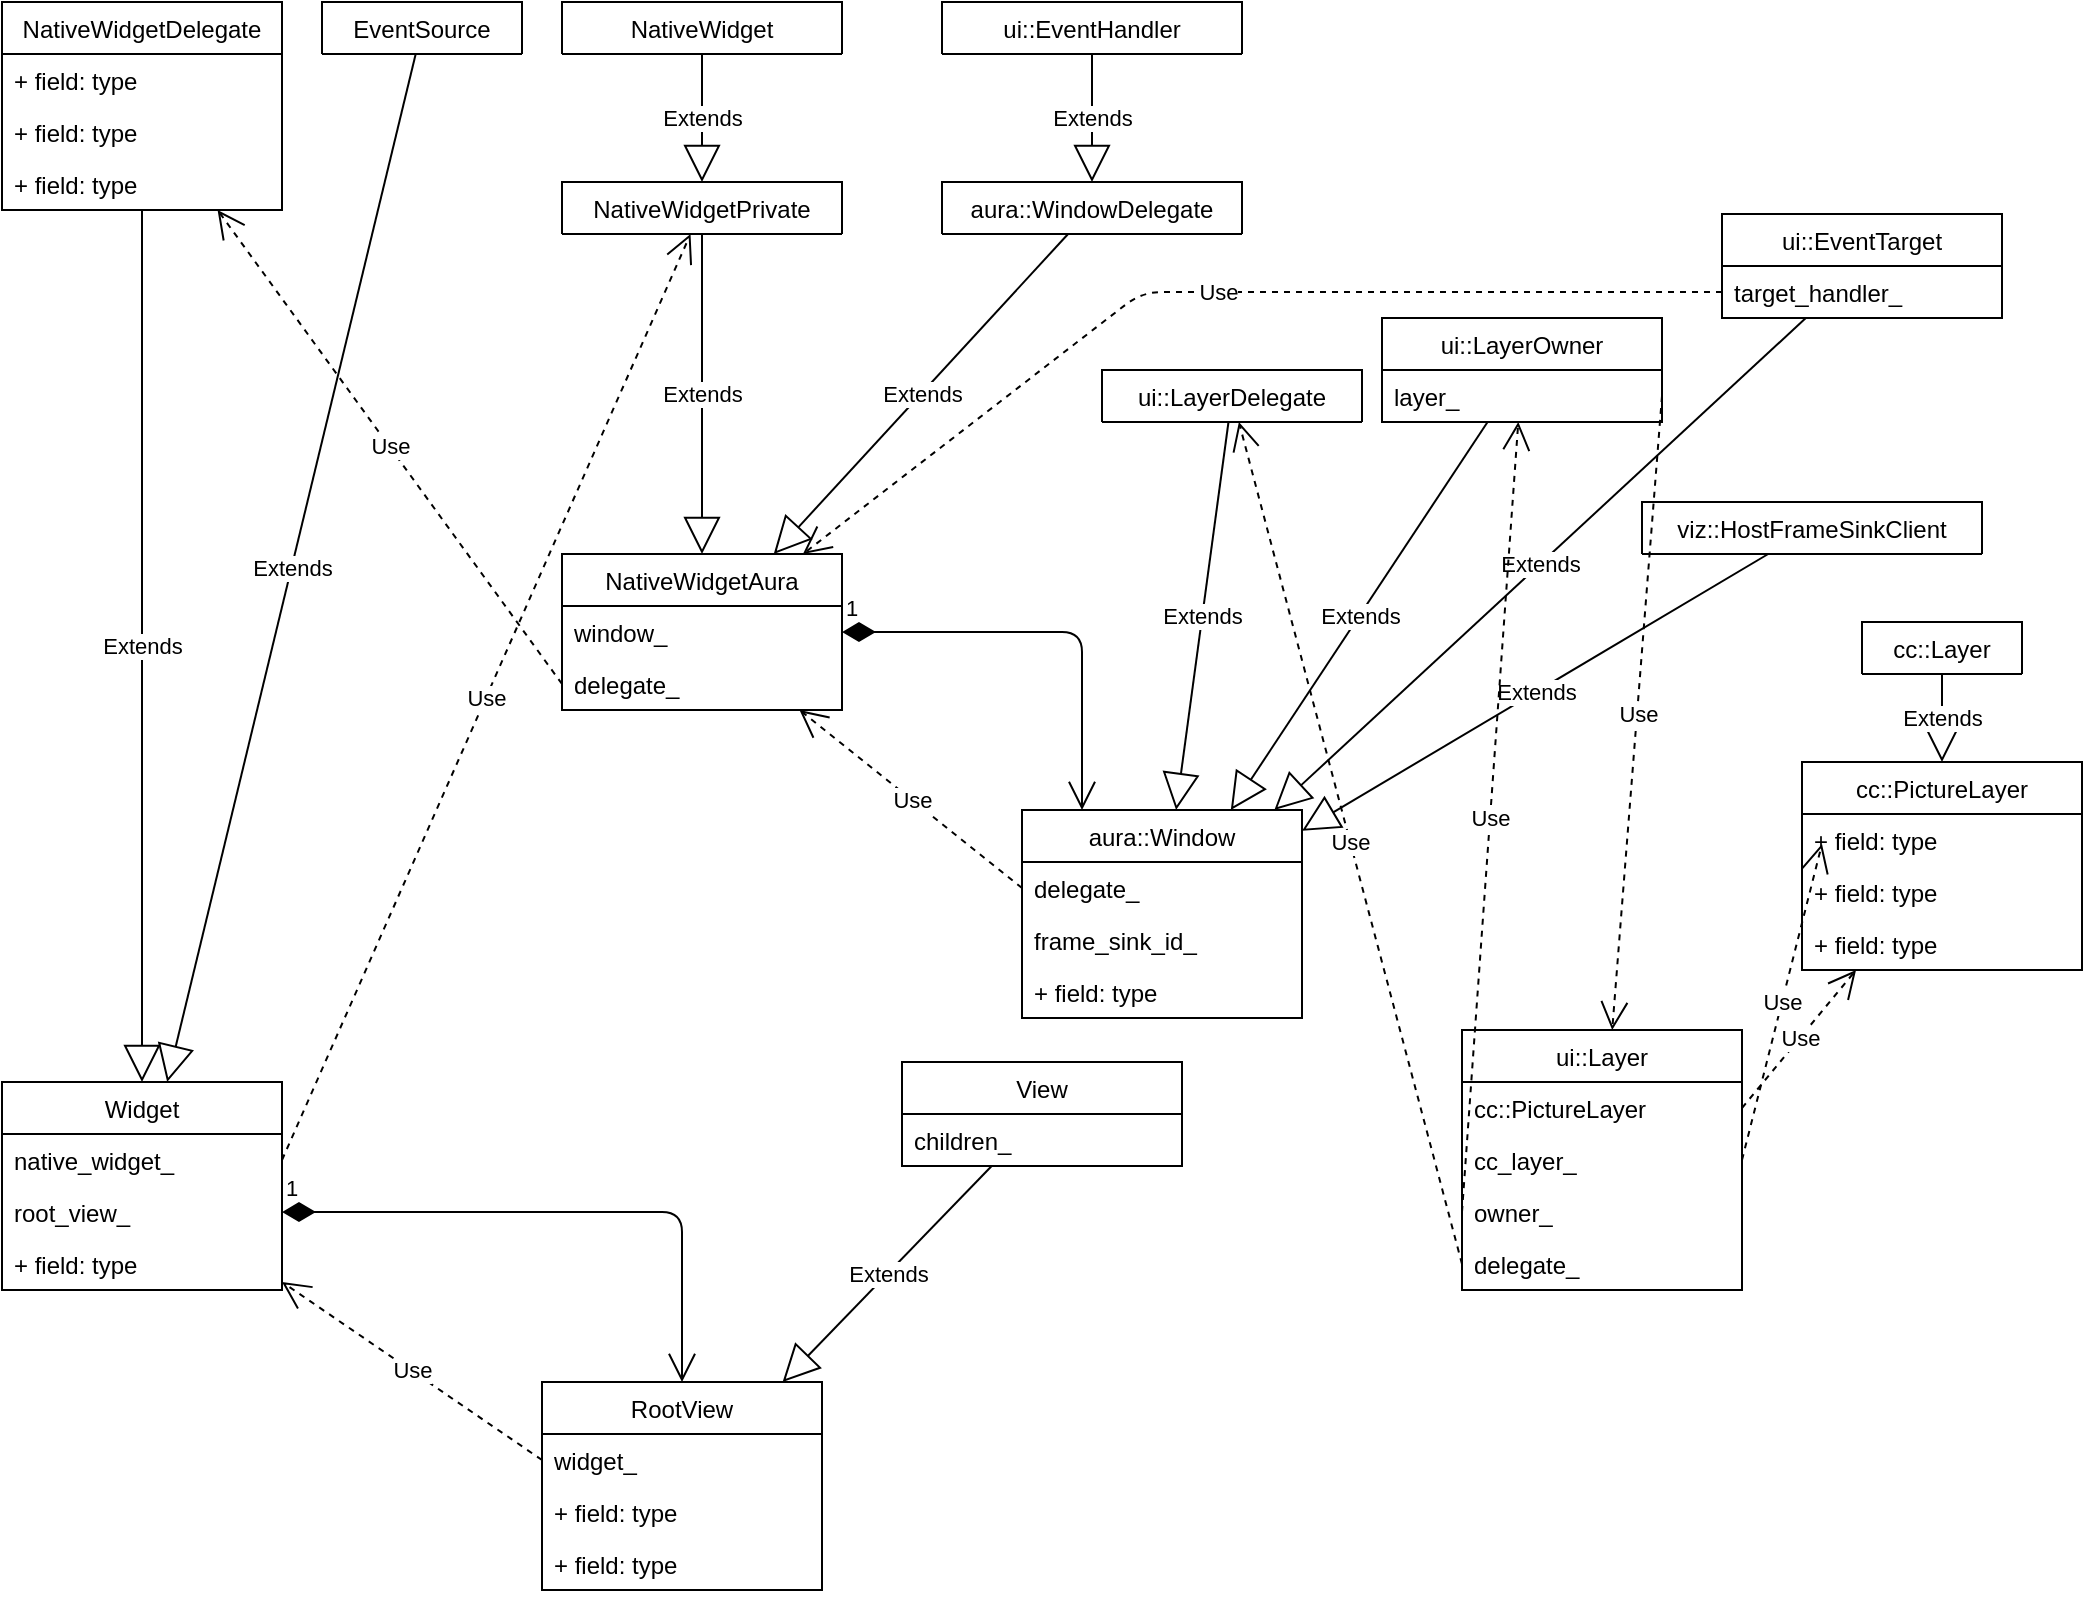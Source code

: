 <mxfile version="13.5.7" type="device" pages="2"><diagram id="ymnN8Yq7O-9rbG2Km31I" name="Page-1"><mxGraphModel dx="1086" dy="966" grid="1" gridSize="10" guides="1" tooltips="1" connect="1" arrows="1" fold="1" page="1" pageScale="1" pageWidth="850" pageHeight="1100" math="0" shadow="0"><root><mxCell id="0"/><mxCell id="1" parent="0"/><mxCell id="njMOn9VJ8K-O8aOV15MC-9" value="Extends" style="endArrow=block;endSize=16;endFill=0;html=1;" parent="1" source="njMOn9VJ8K-O8aOV15MC-5" target="njMOn9VJ8K-O8aOV15MC-1" edge="1"><mxGeometry width="160" relative="1" as="geometry"><mxPoint x="20" y="390" as="sourcePoint"/><mxPoint x="180" y="390" as="targetPoint"/></mxGeometry></mxCell><mxCell id="njMOn9VJ8K-O8aOV15MC-10" value="EventSource" style="swimlane;fontStyle=0;childLayout=stackLayout;horizontal=1;startSize=26;fillColor=none;horizontalStack=0;resizeParent=1;resizeParentMax=0;resizeLast=0;collapsible=1;marginBottom=0;" parent="1" vertex="1" collapsed="1"><mxGeometry x="200" y="70" width="100" height="26" as="geometry"><mxRectangle x="20" y="390" width="140" height="104" as="alternateBounds"/></mxGeometry></mxCell><mxCell id="njMOn9VJ8K-O8aOV15MC-11" value="+ field: type" style="text;strokeColor=none;fillColor=none;align=left;verticalAlign=top;spacingLeft=4;spacingRight=4;overflow=hidden;rotatable=0;points=[[0,0.5],[1,0.5]];portConstraint=eastwest;" parent="njMOn9VJ8K-O8aOV15MC-10" vertex="1"><mxGeometry y="26" width="100" height="26" as="geometry"/></mxCell><mxCell id="njMOn9VJ8K-O8aOV15MC-12" value="+ field: type" style="text;strokeColor=none;fillColor=none;align=left;verticalAlign=top;spacingLeft=4;spacingRight=4;overflow=hidden;rotatable=0;points=[[0,0.5],[1,0.5]];portConstraint=eastwest;" parent="njMOn9VJ8K-O8aOV15MC-10" vertex="1"><mxGeometry y="52" width="100" height="26" as="geometry"/></mxCell><mxCell id="njMOn9VJ8K-O8aOV15MC-13" value="+ field: type" style="text;strokeColor=none;fillColor=none;align=left;verticalAlign=top;spacingLeft=4;spacingRight=4;overflow=hidden;rotatable=0;points=[[0,0.5],[1,0.5]];portConstraint=eastwest;" parent="njMOn9VJ8K-O8aOV15MC-10" vertex="1"><mxGeometry y="78" width="100" height="26" as="geometry"/></mxCell><mxCell id="njMOn9VJ8K-O8aOV15MC-14" value="Extends" style="endArrow=block;endSize=16;endFill=0;html=1;" parent="1" source="njMOn9VJ8K-O8aOV15MC-10" target="njMOn9VJ8K-O8aOV15MC-1" edge="1"><mxGeometry width="160" relative="1" as="geometry"><mxPoint x="106.987" y="106" as="sourcePoint"/><mxPoint x="132.052" y="270" as="targetPoint"/></mxGeometry></mxCell><mxCell id="njMOn9VJ8K-O8aOV15MC-23" value="Extends" style="endArrow=block;endSize=16;endFill=0;html=1;" parent="1" source="njMOn9VJ8K-O8aOV15MC-19" target="njMOn9VJ8K-O8aOV15MC-15" edge="1"><mxGeometry width="160" relative="1" as="geometry"><mxPoint x="253.188" y="106" as="sourcePoint"/><mxPoint x="167.249" y="270" as="targetPoint"/></mxGeometry></mxCell><mxCell id="njMOn9VJ8K-O8aOV15MC-28" value="Extends" style="endArrow=block;endSize=16;endFill=0;html=1;" parent="1" source="njMOn9VJ8K-O8aOV15MC-24" target="njMOn9VJ8K-O8aOV15MC-19" edge="1"><mxGeometry width="160" relative="1" as="geometry"><mxPoint x="253.188" y="106" as="sourcePoint"/><mxPoint x="167.249" y="270" as="targetPoint"/></mxGeometry></mxCell><mxCell id="njMOn9VJ8K-O8aOV15MC-37" value="Extends" style="endArrow=block;endSize=16;endFill=0;html=1;" parent="1" source="njMOn9VJ8K-O8aOV15MC-33" target="njMOn9VJ8K-O8aOV15MC-29" edge="1"><mxGeometry width="160" relative="1" as="geometry"><mxPoint x="456.923" y="56" as="sourcePoint"/><mxPoint x="432.308" y="160" as="targetPoint"/></mxGeometry></mxCell><mxCell id="njMOn9VJ8K-O8aOV15MC-38" value="Extends" style="endArrow=block;endSize=16;endFill=0;html=1;" parent="1" source="njMOn9VJ8K-O8aOV15MC-29" target="njMOn9VJ8K-O8aOV15MC-15" edge="1"><mxGeometry width="160" relative="1" as="geometry"><mxPoint x="466.923" y="66" as="sourcePoint"/><mxPoint x="442.308" y="170" as="targetPoint"/></mxGeometry></mxCell><object label="aura::Window" memo="&#10;Aura window implementation. Interesting events are sent to the WindowDelegate." id="njMOn9VJ8K-O8aOV15MC-39"><mxCell style="swimlane;fontStyle=0;childLayout=stackLayout;horizontal=1;startSize=26;fillColor=none;horizontalStack=0;resizeParent=1;resizeParentMax=0;resizeLast=0;collapsible=1;marginBottom=0;" parent="1" vertex="1"><mxGeometry x="550" y="474" width="140" height="104" as="geometry"/></mxCell></object><mxCell id="njMOn9VJ8K-O8aOV15MC-40" value="delegate_" style="text;strokeColor=none;fillColor=none;align=left;verticalAlign=top;spacingLeft=4;spacingRight=4;overflow=hidden;rotatable=0;points=[[0,0.5],[1,0.5]];portConstraint=eastwest;" parent="njMOn9VJ8K-O8aOV15MC-39" vertex="1"><mxGeometry y="26" width="140" height="26" as="geometry"/></mxCell><object label="frame_sink_id_" memo="The FrameSinkId associated with this window. If this window is embedding another client, then this should be set to the FrameSinkId of that client, and |embeds_external_client_| is turned on. However, a window can still have a valid FrameSinkId without embedding another client, to facilitate hit-testing." id="njMOn9VJ8K-O8aOV15MC-41"><mxCell style="text;strokeColor=none;fillColor=none;align=left;verticalAlign=top;spacingLeft=4;spacingRight=4;overflow=hidden;rotatable=0;points=[[0,0.5],[1,0.5]];portConstraint=eastwest;" parent="njMOn9VJ8K-O8aOV15MC-39" vertex="1"><mxGeometry y="52" width="140" height="26" as="geometry"/></mxCell></object><mxCell id="njMOn9VJ8K-O8aOV15MC-42" value="+ field: type" style="text;strokeColor=none;fillColor=none;align=left;verticalAlign=top;spacingLeft=4;spacingRight=4;overflow=hidden;rotatable=0;points=[[0,0.5],[1,0.5]];portConstraint=eastwest;" parent="njMOn9VJ8K-O8aOV15MC-39" vertex="1"><mxGeometry y="78" width="140" height="26" as="geometry"/></mxCell><object label="ui::LayerDelegate" memo=" A delegate interface implemented by an object that renders to a Layer." id="njMOn9VJ8K-O8aOV15MC-43"><mxCell style="swimlane;fontStyle=0;childLayout=stackLayout;horizontal=1;startSize=26;fillColor=none;horizontalStack=0;resizeParent=1;resizeParentMax=0;resizeLast=0;collapsible=1;marginBottom=0;" parent="1" vertex="1" collapsed="1"><mxGeometry x="590" y="254" width="130" height="26" as="geometry"><mxRectangle x="20" y="450" width="140" height="104" as="alternateBounds"/></mxGeometry></mxCell></object><mxCell id="njMOn9VJ8K-O8aOV15MC-44" value="+ field: type" style="text;strokeColor=none;fillColor=none;align=left;verticalAlign=top;spacingLeft=4;spacingRight=4;overflow=hidden;rotatable=0;points=[[0,0.5],[1,0.5]];portConstraint=eastwest;" parent="njMOn9VJ8K-O8aOV15MC-43" vertex="1"><mxGeometry y="26" width="130" height="26" as="geometry"/></mxCell><mxCell id="njMOn9VJ8K-O8aOV15MC-45" value="+ field: type" style="text;strokeColor=none;fillColor=none;align=left;verticalAlign=top;spacingLeft=4;spacingRight=4;overflow=hidden;rotatable=0;points=[[0,0.5],[1,0.5]];portConstraint=eastwest;" parent="njMOn9VJ8K-O8aOV15MC-43" vertex="1"><mxGeometry y="52" width="130" height="26" as="geometry"/></mxCell><mxCell id="njMOn9VJ8K-O8aOV15MC-46" value="+ field: type" style="text;strokeColor=none;fillColor=none;align=left;verticalAlign=top;spacingLeft=4;spacingRight=4;overflow=hidden;rotatable=0;points=[[0,0.5],[1,0.5]];portConstraint=eastwest;" parent="njMOn9VJ8K-O8aOV15MC-43" vertex="1"><mxGeometry y="78" width="130" height="26" as="geometry"/></mxCell><mxCell id="njMOn9VJ8K-O8aOV15MC-47" value="Extends" style="endArrow=block;endSize=16;endFill=0;html=1;" parent="1" source="njMOn9VJ8K-O8aOV15MC-43" target="njMOn9VJ8K-O8aOV15MC-39" edge="1"><mxGeometry width="160" relative="1" as="geometry"><mxPoint x="584.115" y="186" as="sourcePoint"/><mxPoint x="463.541" y="330" as="targetPoint"/></mxGeometry></mxCell><mxCell id="njMOn9VJ8K-O8aOV15MC-48" value="ui::LayerOwner" style="swimlane;fontStyle=0;childLayout=stackLayout;horizontal=1;startSize=26;fillColor=none;horizontalStack=0;resizeParent=1;resizeParentMax=0;resizeLast=0;collapsible=1;marginBottom=0;" parent="1" vertex="1"><mxGeometry x="730" y="228" width="140" height="52" as="geometry"><mxRectangle x="740" y="254" width="110" height="26" as="alternateBounds"/></mxGeometry></mxCell><mxCell id="njMOn9VJ8K-O8aOV15MC-49" value="layer_" style="text;strokeColor=none;fillColor=none;align=left;verticalAlign=top;spacingLeft=4;spacingRight=4;overflow=hidden;rotatable=0;points=[[0,0.5],[1,0.5]];portConstraint=eastwest;" parent="njMOn9VJ8K-O8aOV15MC-48" vertex="1"><mxGeometry y="26" width="140" height="26" as="geometry"/></mxCell><mxCell id="njMOn9VJ8K-O8aOV15MC-52" value="Extends" style="endArrow=block;endSize=16;endFill=0;html=1;" parent="1" source="njMOn9VJ8K-O8aOV15MC-48" target="njMOn9VJ8K-O8aOV15MC-39" edge="1"><mxGeometry width="160" relative="1" as="geometry"><mxPoint x="666.857" y="290" as="sourcePoint"/><mxPoint x="830" y="470" as="targetPoint"/></mxGeometry></mxCell><mxCell id="njMOn9VJ8K-O8aOV15MC-57" value="Extends" style="endArrow=block;endSize=16;endFill=0;html=1;" parent="1" source="njMOn9VJ8K-O8aOV15MC-53" target="njMOn9VJ8K-O8aOV15MC-39" edge="1"><mxGeometry width="160" relative="1" as="geometry"><mxPoint x="789.524" y="290" as="sourcePoint"/><mxPoint x="741.905" y="330" as="targetPoint"/></mxGeometry></mxCell><mxCell id="njMOn9VJ8K-O8aOV15MC-58" value="viz::HostFrameSinkClient" style="swimlane;fontStyle=0;childLayout=stackLayout;horizontal=1;startSize=26;fillColor=none;horizontalStack=0;resizeParent=1;resizeParentMax=0;resizeLast=0;collapsible=1;marginBottom=0;" parent="1" vertex="1" collapsed="1"><mxGeometry x="860" y="320" width="170" height="26" as="geometry"><mxRectangle x="20" y="450" width="170" height="104" as="alternateBounds"/></mxGeometry></mxCell><mxCell id="njMOn9VJ8K-O8aOV15MC-59" value="+ field: type" style="text;strokeColor=none;fillColor=none;align=left;verticalAlign=top;spacingLeft=4;spacingRight=4;overflow=hidden;rotatable=0;points=[[0,0.5],[1,0.5]];portConstraint=eastwest;" parent="njMOn9VJ8K-O8aOV15MC-58" vertex="1"><mxGeometry y="26" width="170" height="26" as="geometry"/></mxCell><mxCell id="njMOn9VJ8K-O8aOV15MC-60" value="+ field: type" style="text;strokeColor=none;fillColor=none;align=left;verticalAlign=top;spacingLeft=4;spacingRight=4;overflow=hidden;rotatable=0;points=[[0,0.5],[1,0.5]];portConstraint=eastwest;" parent="njMOn9VJ8K-O8aOV15MC-58" vertex="1"><mxGeometry y="52" width="170" height="26" as="geometry"/></mxCell><mxCell id="njMOn9VJ8K-O8aOV15MC-61" value="+ field: type" style="text;strokeColor=none;fillColor=none;align=left;verticalAlign=top;spacingLeft=4;spacingRight=4;overflow=hidden;rotatable=0;points=[[0,0.5],[1,0.5]];portConstraint=eastwest;" parent="njMOn9VJ8K-O8aOV15MC-58" vertex="1"><mxGeometry y="78" width="170" height="26" as="geometry"/></mxCell><mxCell id="njMOn9VJ8K-O8aOV15MC-62" value="Extends" style="endArrow=block;endSize=16;endFill=0;html=1;" parent="1" source="njMOn9VJ8K-O8aOV15MC-58" target="njMOn9VJ8K-O8aOV15MC-39" edge="1"><mxGeometry width="160" relative="1" as="geometry"><mxPoint x="894.667" y="290" as="sourcePoint"/><mxPoint x="750" y="352" as="targetPoint"/></mxGeometry></mxCell><mxCell id="njMOn9VJ8K-O8aOV15MC-63" value="Use" style="endArrow=open;endSize=12;dashed=1;html=1;exitX=0;exitY=0.5;exitDx=0;exitDy=0;" parent="1" source="njMOn9VJ8K-O8aOV15MC-54" target="njMOn9VJ8K-O8aOV15MC-15" edge="1"><mxGeometry width="160" relative="1" as="geometry"><mxPoint x="20" y="450" as="sourcePoint"/><mxPoint x="180" y="450" as="targetPoint"/><Array as="points"><mxPoint x="610" y="215"/></Array></mxGeometry></mxCell><mxCell id="njMOn9VJ8K-O8aOV15MC-64" value="Use" style="endArrow=open;endSize=12;dashed=1;html=1;exitX=0;exitY=0.5;exitDx=0;exitDy=0;" parent="1" source="njMOn9VJ8K-O8aOV15MC-40" target="njMOn9VJ8K-O8aOV15MC-15" edge="1"><mxGeometry width="160" relative="1" as="geometry"><mxPoint x="880" y="225" as="sourcePoint"/><mxPoint x="482.254" y="330" as="targetPoint"/></mxGeometry></mxCell><mxCell id="njMOn9VJ8K-O8aOV15MC-65" value="1" style="endArrow=open;html=1;endSize=12;startArrow=diamondThin;startSize=14;startFill=1;edgeStyle=orthogonalEdgeStyle;align=left;verticalAlign=bottom;exitX=1;exitY=0.5;exitDx=0;exitDy=0;" parent="1" source="njMOn9VJ8K-O8aOV15MC-16" target="njMOn9VJ8K-O8aOV15MC-39" edge="1"><mxGeometry x="-1" y="3" relative="1" as="geometry"><mxPoint x="20" y="450" as="sourcePoint"/><mxPoint x="560" y="330" as="targetPoint"/><Array as="points"><mxPoint x="580" y="385"/></Array></mxGeometry></mxCell><mxCell id="njMOn9VJ8K-O8aOV15MC-66" value="Use" style="endArrow=open;endSize=12;dashed=1;html=1;exitX=1;exitY=0.5;exitDx=0;exitDy=0;" parent="1" source="njMOn9VJ8K-O8aOV15MC-2" target="njMOn9VJ8K-O8aOV15MC-19" edge="1"><mxGeometry width="160" relative="1" as="geometry"><mxPoint x="610" y="369" as="sourcePoint"/><mxPoint x="450" y="391.957" as="targetPoint"/></mxGeometry></mxCell><mxCell id="njMOn9VJ8K-O8aOV15MC-80" value="Extends" style="endArrow=block;endSize=16;endFill=0;html=1;" parent="1" source="njMOn9VJ8K-O8aOV15MC-71" target="njMOn9VJ8K-O8aOV15MC-67" edge="1"><mxGeometry width="160" relative="1" as="geometry"><mxPoint x="429.347" y="196" as="sourcePoint"/><mxPoint x="421.307" y="356" as="targetPoint"/></mxGeometry></mxCell><mxCell id="njMOn9VJ8K-O8aOV15MC-81" value="Use" style="endArrow=open;endSize=12;dashed=1;html=1;exitX=0;exitY=0.5;exitDx=0;exitDy=0;" parent="1" source="njMOn9VJ8K-O8aOV15MC-68" target="njMOn9VJ8K-O8aOV15MC-1" edge="1"><mxGeometry width="160" relative="1" as="geometry"><mxPoint x="210" y="419" as="sourcePoint"/><mxPoint x="417.881" y="196" as="targetPoint"/></mxGeometry></mxCell><mxCell id="njMOn9VJ8K-O8aOV15MC-82" value="1" style="endArrow=open;html=1;endSize=12;startArrow=diamondThin;startSize=14;startFill=1;edgeStyle=orthogonalEdgeStyle;align=left;verticalAlign=bottom;exitX=1;exitY=0.5;exitDx=0;exitDy=0;" parent="1" source="njMOn9VJ8K-O8aOV15MC-3" target="njMOn9VJ8K-O8aOV15MC-67" edge="1"><mxGeometry x="-1" y="3" relative="1" as="geometry"><mxPoint x="490" y="395" as="sourcePoint"/><mxPoint x="610" y="340" as="targetPoint"/></mxGeometry></mxCell><mxCell id="njMOn9VJ8K-O8aOV15MC-87" value="cc::PictureLayer" style="swimlane;fontStyle=0;childLayout=stackLayout;horizontal=1;startSize=26;fillColor=none;horizontalStack=0;resizeParent=1;resizeParentMax=0;resizeLast=0;collapsible=1;marginBottom=0;" parent="1" vertex="1"><mxGeometry x="940" y="450" width="140" height="104" as="geometry"/></mxCell><mxCell id="njMOn9VJ8K-O8aOV15MC-88" value="+ field: type" style="text;strokeColor=none;fillColor=none;align=left;verticalAlign=top;spacingLeft=4;spacingRight=4;overflow=hidden;rotatable=0;points=[[0,0.5],[1,0.5]];portConstraint=eastwest;" parent="njMOn9VJ8K-O8aOV15MC-87" vertex="1"><mxGeometry y="26" width="140" height="26" as="geometry"/></mxCell><mxCell id="njMOn9VJ8K-O8aOV15MC-89" value="+ field: type" style="text;strokeColor=none;fillColor=none;align=left;verticalAlign=top;spacingLeft=4;spacingRight=4;overflow=hidden;rotatable=0;points=[[0,0.5],[1,0.5]];portConstraint=eastwest;" parent="njMOn9VJ8K-O8aOV15MC-87" vertex="1"><mxGeometry y="52" width="140" height="26" as="geometry"/></mxCell><mxCell id="njMOn9VJ8K-O8aOV15MC-90" value="+ field: type" style="text;strokeColor=none;fillColor=none;align=left;verticalAlign=top;spacingLeft=4;spacingRight=4;overflow=hidden;rotatable=0;points=[[0,0.5],[1,0.5]];portConstraint=eastwest;" parent="njMOn9VJ8K-O8aOV15MC-87" vertex="1"><mxGeometry y="78" width="140" height="26" as="geometry"/></mxCell><mxCell id="njMOn9VJ8K-O8aOV15MC-91" value="Use" style="endArrow=open;endSize=12;dashed=1;html=1;exitX=1;exitY=0.5;exitDx=0;exitDy=0;" parent="1" source="njMOn9VJ8K-O8aOV15MC-84" target="njMOn9VJ8K-O8aOV15MC-87" edge="1"><mxGeometry width="160" relative="1" as="geometry"><mxPoint x="610" y="369" as="sourcePoint"/><mxPoint x="490" y="377.211" as="targetPoint"/></mxGeometry></mxCell><object label="cc::Layer" memo="Base class for composited layers. Special layer types are derived from this class. Each layer is an independent unit in the compositor, be that for transforming or for content. If a layer has content it can be transformed efficiently without requiring the content to be recreated. Layers form a tree, with each layer having 0 or more children, and a single parent (or none at the root). Layers within the tree, other than the root layer, are kept alive by that tree relationship, with refpointer ownership from parents to children." id="njMOn9VJ8K-O8aOV15MC-92"><mxCell style="swimlane;fontStyle=0;childLayout=stackLayout;horizontal=1;startSize=26;fillColor=none;horizontalStack=0;resizeParent=1;resizeParentMax=0;resizeLast=0;collapsible=1;marginBottom=0;" parent="1" vertex="1" collapsed="1"><mxGeometry x="970" y="380" width="80" height="26" as="geometry"><mxRectangle x="20" y="740" width="140" height="104" as="alternateBounds"/></mxGeometry></mxCell></object><mxCell id="njMOn9VJ8K-O8aOV15MC-93" value="+ field: type" style="text;strokeColor=none;fillColor=none;align=left;verticalAlign=top;spacingLeft=4;spacingRight=4;overflow=hidden;rotatable=0;points=[[0,0.5],[1,0.5]];portConstraint=eastwest;" parent="njMOn9VJ8K-O8aOV15MC-92" vertex="1"><mxGeometry y="26" width="80" height="26" as="geometry"/></mxCell><mxCell id="njMOn9VJ8K-O8aOV15MC-94" value="+ field: type" style="text;strokeColor=none;fillColor=none;align=left;verticalAlign=top;spacingLeft=4;spacingRight=4;overflow=hidden;rotatable=0;points=[[0,0.5],[1,0.5]];portConstraint=eastwest;" parent="njMOn9VJ8K-O8aOV15MC-92" vertex="1"><mxGeometry y="52" width="80" height="26" as="geometry"/></mxCell><mxCell id="njMOn9VJ8K-O8aOV15MC-95" value="+ field: type" style="text;strokeColor=none;fillColor=none;align=left;verticalAlign=top;spacingLeft=4;spacingRight=4;overflow=hidden;rotatable=0;points=[[0,0.5],[1,0.5]];portConstraint=eastwest;" parent="njMOn9VJ8K-O8aOV15MC-92" vertex="1"><mxGeometry y="78" width="80" height="26" as="geometry"/></mxCell><mxCell id="njMOn9VJ8K-O8aOV15MC-96" value="Extends" style="endArrow=block;endSize=16;endFill=0;html=1;" parent="1" source="njMOn9VJ8K-O8aOV15MC-92" target="njMOn9VJ8K-O8aOV15MC-87" edge="1"><mxGeometry width="160" relative="1" as="geometry"><mxPoint x="870" y="355.055" as="sourcePoint"/><mxPoint x="750" y="372.073" as="targetPoint"/></mxGeometry></mxCell><mxCell id="njMOn9VJ8K-O8aOV15MC-97" value="Use" style="endArrow=open;endSize=12;dashed=1;html=1;exitX=1;exitY=0.5;exitDx=0;exitDy=0;" parent="1" source="njMOn9VJ8K-O8aOV15MC-85" edge="1"><mxGeometry width="160" relative="1" as="geometry"><mxPoint x="910" y="479" as="sourcePoint"/><mxPoint x="950" y="491" as="targetPoint"/></mxGeometry></mxCell><mxCell id="njMOn9VJ8K-O8aOV15MC-98" value="Use" style="endArrow=open;endSize=12;dashed=1;html=1;exitX=0;exitY=0.5;exitDx=0;exitDy=0;" parent="1" source="njMOn9VJ8K-O8aOV15MC-86" target="njMOn9VJ8K-O8aOV15MC-48" edge="1"><mxGeometry width="160" relative="1" as="geometry"><mxPoint x="910" y="479" as="sourcePoint"/><mxPoint x="950" y="491" as="targetPoint"/></mxGeometry></mxCell><mxCell id="njMOn9VJ8K-O8aOV15MC-99" value="Use" style="endArrow=open;endSize=12;dashed=1;html=1;exitX=1;exitY=0.5;exitDx=0;exitDy=0;" parent="1" source="njMOn9VJ8K-O8aOV15MC-49" target="njMOn9VJ8K-O8aOV15MC-83" edge="1"><mxGeometry width="160" relative="1" as="geometry"><mxPoint x="770" y="531" as="sourcePoint"/><mxPoint x="800" y="710" as="targetPoint"/></mxGeometry></mxCell><mxCell id="njMOn9VJ8K-O8aOV15MC-101" value="Use" style="endArrow=open;endSize=12;dashed=1;html=1;exitX=0;exitY=0.5;exitDx=0;exitDy=0;" parent="1" source="njMOn9VJ8K-O8aOV15MC-100" target="njMOn9VJ8K-O8aOV15MC-43" edge="1"><mxGeometry width="160" relative="1" as="geometry"><mxPoint x="770" y="531" as="sourcePoint"/><mxPoint x="806.105" y="290" as="targetPoint"/></mxGeometry></mxCell><mxCell id="njMOn9VJ8K-O8aOV15MC-103" value="Use" style="endArrow=open;endSize=12;dashed=1;html=1;exitX=0;exitY=0.5;exitDx=0;exitDy=0;" parent="1" source="njMOn9VJ8K-O8aOV15MC-102" target="njMOn9VJ8K-O8aOV15MC-5" edge="1"><mxGeometry width="160" relative="1" as="geometry"><mxPoint x="210" y="419" as="sourcePoint"/><mxPoint x="417.881" y="196" as="targetPoint"/></mxGeometry></mxCell><mxCell id="njMOn9VJ8K-O8aOV15MC-53" value="ui::EventTarget" style="swimlane;fontStyle=0;childLayout=stackLayout;horizontal=1;startSize=26;fillColor=none;horizontalStack=0;resizeParent=1;resizeParentMax=0;resizeLast=0;collapsible=1;marginBottom=0;" parent="1" vertex="1"><mxGeometry x="900" y="176" width="140" height="52" as="geometry"><mxRectangle x="860" y="254" width="110" height="26" as="alternateBounds"/></mxGeometry></mxCell><mxCell id="njMOn9VJ8K-O8aOV15MC-54" value="target_handler_" style="text;strokeColor=none;fillColor=none;align=left;verticalAlign=top;spacingLeft=4;spacingRight=4;overflow=hidden;rotatable=0;points=[[0,0.5],[1,0.5]];portConstraint=eastwest;" parent="njMOn9VJ8K-O8aOV15MC-53" vertex="1"><mxGeometry y="26" width="140" height="26" as="geometry"/></mxCell><object label="Widget" memo="////////////////////////////////////////////////////////////////////////////// Widget class Encapsulates the platform-specific rendering, event receiving and widget management aspects of the UI framework. Owns a RootView and thus a View hierarchy. Can contain child Widgets. Widget is a platform-independent type that communicates with a platform or context specific NativeWidget implementation. A special note on ownership: Depending on the value of the InitParams' ownership field, the Widget either owns or is owned by its NativeWidget: ownership = NATIVE_WIDGET_OWNS_WIDGET (default) The Widget instance is owned by its NativeWidget. When the NativeWidget is destroyed (in response to a native destruction message), it deletes the Widget from its destructor. ownership = WIDGET_OWNS_NATIVE_WIDGET (non-default) The Widget instance owns its NativeWidget. This state implies someone else wants to control the lifetime of this object. When they destroy the Widget it is responsible for destroying the NativeWidget (from its destructor). This is often used to place a Widget in a std::unique_ptr&lt;&gt; or on the stack in a test." id="njMOn9VJ8K-O8aOV15MC-1"><mxCell style="swimlane;fontStyle=0;childLayout=stackLayout;horizontal=1;startSize=26;fillColor=none;horizontalStack=0;resizeParent=1;resizeParentMax=0;resizeLast=0;collapsible=1;marginBottom=0;" parent="1" vertex="1"><mxGeometry x="40" y="610" width="140" height="104" as="geometry"/></mxCell></object><mxCell id="njMOn9VJ8K-O8aOV15MC-2" value="native_widget_" style="text;strokeColor=none;fillColor=none;align=left;verticalAlign=top;spacingLeft=4;spacingRight=4;overflow=hidden;rotatable=0;points=[[0,0.5],[1,0.5]];portConstraint=eastwest;" parent="njMOn9VJ8K-O8aOV15MC-1" vertex="1"><mxGeometry y="26" width="140" height="26" as="geometry"/></mxCell><object label="root_view_" memo="The root of the View hierarchy attached to this window. WARNING: see warning in tooltip_manager_ for ordering dependencies with this and tooltip_manager_." id="njMOn9VJ8K-O8aOV15MC-3"><mxCell style="text;strokeColor=none;fillColor=none;align=left;verticalAlign=top;spacingLeft=4;spacingRight=4;overflow=hidden;rotatable=0;points=[[0,0.5],[1,0.5]];portConstraint=eastwest;" parent="njMOn9VJ8K-O8aOV15MC-1" vertex="1"><mxGeometry y="52" width="140" height="26" as="geometry"/></mxCell></object><mxCell id="njMOn9VJ8K-O8aOV15MC-4" value="+ field: type" style="text;strokeColor=none;fillColor=none;align=left;verticalAlign=top;spacingLeft=4;spacingRight=4;overflow=hidden;rotatable=0;points=[[0,0.5],[1,0.5]];portConstraint=eastwest;" parent="njMOn9VJ8K-O8aOV15MC-1" vertex="1"><mxGeometry y="78" width="140" height="26" as="geometry"/></mxCell><object label="ui::Layer" memo="Layer manages a texture, transform and a set of child Layers. Any View that has enabled layers ends up creating a Layer to manage the texture. A Layer can also be created without a texture, in which case it renders nothing and is simply used as a node in a hierarchy of layers. Coordinate system used in layers is DIP (Density Independent Pixel) coordinates unless explicitly mentioned as pixel coordinates. NOTE: Unlike Views, each Layer does *not* own its child Layers. If you delete a Layer and it has children, the parent of each child Layer is set to NULL, but the children are not deleted." id="njMOn9VJ8K-O8aOV15MC-83"><mxCell style="swimlane;fontStyle=0;childLayout=stackLayout;horizontal=1;startSize=26;fillColor=none;horizontalStack=0;resizeParent=1;resizeParentMax=0;resizeLast=0;collapsible=1;marginBottom=0;" parent="1" vertex="1"><mxGeometry x="770" y="584" width="140" height="130" as="geometry"/></mxCell></object><mxCell id="njMOn9VJ8K-O8aOV15MC-84" value="cc::PictureLayer" style="text;strokeColor=none;fillColor=none;align=left;verticalAlign=top;spacingLeft=4;spacingRight=4;overflow=hidden;rotatable=0;points=[[0,0.5],[1,0.5]];portConstraint=eastwest;" parent="njMOn9VJ8K-O8aOV15MC-83" vertex="1"><mxGeometry y="26" width="140" height="26" as="geometry"/></mxCell><mxCell id="njMOn9VJ8K-O8aOV15MC-85" value="cc_layer_" style="text;strokeColor=none;fillColor=none;align=left;verticalAlign=top;spacingLeft=4;spacingRight=4;overflow=hidden;rotatable=0;points=[[0,0.5],[1,0.5]];portConstraint=eastwest;" parent="njMOn9VJ8K-O8aOV15MC-83" vertex="1"><mxGeometry y="52" width="140" height="26" as="geometry"/></mxCell><mxCell id="njMOn9VJ8K-O8aOV15MC-86" value="owner_" style="text;strokeColor=none;fillColor=none;align=left;verticalAlign=top;spacingLeft=4;spacingRight=4;overflow=hidden;rotatable=0;points=[[0,0.5],[1,0.5]];portConstraint=eastwest;" parent="njMOn9VJ8K-O8aOV15MC-83" vertex="1"><mxGeometry y="78" width="140" height="26" as="geometry"/></mxCell><mxCell id="njMOn9VJ8K-O8aOV15MC-100" value="delegate_" style="text;strokeColor=none;fillColor=none;align=left;verticalAlign=top;spacingLeft=4;spacingRight=4;overflow=hidden;rotatable=0;points=[[0,0.5],[1,0.5]];portConstraint=eastwest;" parent="njMOn9VJ8K-O8aOV15MC-83" vertex="1"><mxGeometry y="104" width="140" height="26" as="geometry"/></mxCell><mxCell id="njMOn9VJ8K-O8aOV15MC-15" value="NativeWidgetAura" style="swimlane;fontStyle=0;childLayout=stackLayout;horizontal=1;startSize=26;fillColor=none;horizontalStack=0;resizeParent=1;resizeParentMax=0;resizeLast=0;collapsible=1;marginBottom=0;" parent="1" vertex="1"><mxGeometry x="320" y="346" width="140" height="78" as="geometry"/></mxCell><object label="window_" memo="WARNING: set to NULL when destroyed. As the Widget is not necessarily destroyed along with |window_| all usage of |window_| should first verify non-NULL." id="njMOn9VJ8K-O8aOV15MC-16"><mxCell style="text;strokeColor=none;fillColor=none;align=left;verticalAlign=top;spacingLeft=4;spacingRight=4;overflow=hidden;rotatable=0;points=[[0,0.5],[1,0.5]];portConstraint=eastwest;" parent="njMOn9VJ8K-O8aOV15MC-15" vertex="1"><mxGeometry y="26" width="140" height="26" as="geometry"/></mxCell></object><object label="delegate_" memo="WARNING: set to NULL when destroyed. As the Widget is not necessarily destroyed along with |window_| all usage of |window_| should first verify non-NULL." id="njMOn9VJ8K-O8aOV15MC-102"><mxCell style="text;strokeColor=none;fillColor=none;align=left;verticalAlign=top;spacingLeft=4;spacingRight=4;overflow=hidden;rotatable=0;points=[[0,0.5],[1,0.5]];portConstraint=eastwest;" parent="njMOn9VJ8K-O8aOV15MC-15" vertex="1"><mxGeometry y="52" width="140" height="26" as="geometry"/></mxCell></object><object label="NativeWidgetPrivate" memo="NativeWidgetPrivate interface A NativeWidget subclass internal to views that provides Widget a conduit for communication with a backend-specific native widget implementation. Many of the methods here are pass-thrus for Widget, and as such there is no documentation for them here. In that case, see methods of the same name in widget.h. IMPORTANT: This type is intended for use only by the views system and for NativeWidget implementations. This file should not be included in code that does not fall into one of these use cases. " id="njMOn9VJ8K-O8aOV15MC-19"><mxCell style="swimlane;fontStyle=0;childLayout=stackLayout;horizontal=1;startSize=26;fillColor=none;horizontalStack=0;resizeParent=1;resizeParentMax=0;resizeLast=0;collapsible=1;marginBottom=0;" parent="1" vertex="1" collapsed="1"><mxGeometry x="320" y="160" width="140" height="26" as="geometry"><mxRectangle x="340" y="150" width="140" height="104" as="alternateBounds"/></mxGeometry></mxCell></object><mxCell id="njMOn9VJ8K-O8aOV15MC-20" value="+ field: type" style="text;strokeColor=none;fillColor=none;align=left;verticalAlign=top;spacingLeft=4;spacingRight=4;overflow=hidden;rotatable=0;points=[[0,0.5],[1,0.5]];portConstraint=eastwest;" parent="njMOn9VJ8K-O8aOV15MC-19" vertex="1"><mxGeometry y="26" width="140" height="26" as="geometry"/></mxCell><mxCell id="njMOn9VJ8K-O8aOV15MC-21" value="+ field: type" style="text;strokeColor=none;fillColor=none;align=left;verticalAlign=top;spacingLeft=4;spacingRight=4;overflow=hidden;rotatable=0;points=[[0,0.5],[1,0.5]];portConstraint=eastwest;" parent="njMOn9VJ8K-O8aOV15MC-19" vertex="1"><mxGeometry y="52" width="140" height="26" as="geometry"/></mxCell><mxCell id="njMOn9VJ8K-O8aOV15MC-22" value="+ field: type" style="text;strokeColor=none;fillColor=none;align=left;verticalAlign=top;spacingLeft=4;spacingRight=4;overflow=hidden;rotatable=0;points=[[0,0.5],[1,0.5]];portConstraint=eastwest;" parent="njMOn9VJ8K-O8aOV15MC-19" vertex="1"><mxGeometry y="78" width="140" height="26" as="geometry"/></mxCell><object label="NativeWidget" memo="NativeWidget interface An interface that serves as the public API base for the internal::NativeWidget interface that Widget uses to communicate with a backend-specific native widget implementation. This is the only component of this interface that is publicly visible, and exists solely for exposure via Widget's native_widget() accessor, which code occasionally static_casts to a known implementation in platform-specific code." id="njMOn9VJ8K-O8aOV15MC-24"><mxCell style="swimlane;fontStyle=0;childLayout=stackLayout;horizontal=1;startSize=26;fillColor=none;horizontalStack=0;resizeParent=1;resizeParentMax=0;resizeLast=0;collapsible=1;marginBottom=0;" parent="1" vertex="1" collapsed="1"><mxGeometry x="320" y="70" width="140" height="26" as="geometry"><mxRectangle x="400" y="20" width="140" height="104" as="alternateBounds"/></mxGeometry></mxCell></object><mxCell id="njMOn9VJ8K-O8aOV15MC-25" value="+ field: type" style="text;strokeColor=none;fillColor=none;align=left;verticalAlign=top;spacingLeft=4;spacingRight=4;overflow=hidden;rotatable=0;points=[[0,0.5],[1,0.5]];portConstraint=eastwest;" parent="njMOn9VJ8K-O8aOV15MC-24" vertex="1"><mxGeometry y="26" width="140" height="26" as="geometry"/></mxCell><mxCell id="njMOn9VJ8K-O8aOV15MC-26" value="+ field: type" style="text;strokeColor=none;fillColor=none;align=left;verticalAlign=top;spacingLeft=4;spacingRight=4;overflow=hidden;rotatable=0;points=[[0,0.5],[1,0.5]];portConstraint=eastwest;" parent="njMOn9VJ8K-O8aOV15MC-24" vertex="1"><mxGeometry y="52" width="140" height="26" as="geometry"/></mxCell><mxCell id="njMOn9VJ8K-O8aOV15MC-27" value="+ field: type" style="text;strokeColor=none;fillColor=none;align=left;verticalAlign=top;spacingLeft=4;spacingRight=4;overflow=hidden;rotatable=0;points=[[0,0.5],[1,0.5]];portConstraint=eastwest;" parent="njMOn9VJ8K-O8aOV15MC-24" vertex="1"><mxGeometry y="78" width="140" height="26" as="geometry"/></mxCell><object label="aura::WindowDelegate" memo="Delegate interface for aura::Window" id="njMOn9VJ8K-O8aOV15MC-29"><mxCell style="swimlane;fontStyle=0;childLayout=stackLayout;horizontal=1;startSize=26;fillColor=none;horizontalStack=0;resizeParent=1;resizeParentMax=0;resizeLast=0;collapsible=1;marginBottom=0;" parent="1" vertex="1" collapsed="1"><mxGeometry x="510" y="160" width="150" height="26" as="geometry"><mxRectangle x="510" y="150" width="140" height="104" as="alternateBounds"/></mxGeometry></mxCell></object><mxCell id="njMOn9VJ8K-O8aOV15MC-30" value="+ field: type" style="text;strokeColor=none;fillColor=none;align=left;verticalAlign=top;spacingLeft=4;spacingRight=4;overflow=hidden;rotatable=0;points=[[0,0.5],[1,0.5]];portConstraint=eastwest;" parent="njMOn9VJ8K-O8aOV15MC-29" vertex="1"><mxGeometry y="26" width="150" height="26" as="geometry"/></mxCell><mxCell id="njMOn9VJ8K-O8aOV15MC-31" value="+ field: type" style="text;strokeColor=none;fillColor=none;align=left;verticalAlign=top;spacingLeft=4;spacingRight=4;overflow=hidden;rotatable=0;points=[[0,0.5],[1,0.5]];portConstraint=eastwest;" parent="njMOn9VJ8K-O8aOV15MC-29" vertex="1"><mxGeometry y="52" width="150" height="26" as="geometry"/></mxCell><mxCell id="njMOn9VJ8K-O8aOV15MC-32" value="+ field: type" style="text;strokeColor=none;fillColor=none;align=left;verticalAlign=top;spacingLeft=4;spacingRight=4;overflow=hidden;rotatable=0;points=[[0,0.5],[1,0.5]];portConstraint=eastwest;" parent="njMOn9VJ8K-O8aOV15MC-29" vertex="1"><mxGeometry y="78" width="150" height="26" as="geometry"/></mxCell><object label="ui::EventHandler" memo="// Dispatches events to appropriate targets.  The default implementations of&#10;// all of the specific handlers (e.g. OnKeyEvent, OnMouseEvent) do nothing." id="njMOn9VJ8K-O8aOV15MC-33"><mxCell style="swimlane;fontStyle=0;childLayout=stackLayout;horizontal=1;startSize=26;fillColor=none;horizontalStack=0;resizeParent=1;resizeParentMax=0;resizeLast=0;collapsible=1;marginBottom=0;" parent="1" vertex="1" collapsed="1"><mxGeometry x="510" y="70" width="150" height="26" as="geometry"><mxRectangle x="20" y="420" width="140" height="104" as="alternateBounds"/></mxGeometry></mxCell></object><mxCell id="njMOn9VJ8K-O8aOV15MC-34" value="+ field: type" style="text;strokeColor=none;fillColor=none;align=left;verticalAlign=top;spacingLeft=4;spacingRight=4;overflow=hidden;rotatable=0;points=[[0,0.5],[1,0.5]];portConstraint=eastwest;" parent="njMOn9VJ8K-O8aOV15MC-33" vertex="1"><mxGeometry y="26" width="150" height="26" as="geometry"/></mxCell><mxCell id="njMOn9VJ8K-O8aOV15MC-35" value="+ field: type" style="text;strokeColor=none;fillColor=none;align=left;verticalAlign=top;spacingLeft=4;spacingRight=4;overflow=hidden;rotatable=0;points=[[0,0.5],[1,0.5]];portConstraint=eastwest;" parent="njMOn9VJ8K-O8aOV15MC-33" vertex="1"><mxGeometry y="52" width="150" height="26" as="geometry"/></mxCell><mxCell id="njMOn9VJ8K-O8aOV15MC-36" value="+ field: type" style="text;strokeColor=none;fillColor=none;align=left;verticalAlign=top;spacingLeft=4;spacingRight=4;overflow=hidden;rotatable=0;points=[[0,0.5],[1,0.5]];portConstraint=eastwest;" parent="njMOn9VJ8K-O8aOV15MC-33" vertex="1"><mxGeometry y="78" width="150" height="26" as="geometry"/></mxCell><mxCell id="njMOn9VJ8K-O8aOV15MC-67" value="RootView" style="swimlane;fontStyle=0;childLayout=stackLayout;horizontal=1;startSize=26;fillColor=none;horizontalStack=0;resizeParent=1;resizeParentMax=0;resizeLast=0;collapsible=1;marginBottom=0;" parent="1" vertex="1"><mxGeometry x="310" y="760" width="140" height="104" as="geometry"/></mxCell><object label="widget_" memo="The host Widget" id="njMOn9VJ8K-O8aOV15MC-68"><mxCell style="text;strokeColor=none;fillColor=none;align=left;verticalAlign=top;spacingLeft=4;spacingRight=4;overflow=hidden;rotatable=0;points=[[0,0.5],[1,0.5]];portConstraint=eastwest;" parent="njMOn9VJ8K-O8aOV15MC-67" vertex="1"><mxGeometry y="26" width="140" height="26" as="geometry"/></mxCell></object><mxCell id="njMOn9VJ8K-O8aOV15MC-69" value="+ field: type" style="text;strokeColor=none;fillColor=none;align=left;verticalAlign=top;spacingLeft=4;spacingRight=4;overflow=hidden;rotatable=0;points=[[0,0.5],[1,0.5]];portConstraint=eastwest;" parent="njMOn9VJ8K-O8aOV15MC-67" vertex="1"><mxGeometry y="52" width="140" height="26" as="geometry"/></mxCell><mxCell id="njMOn9VJ8K-O8aOV15MC-70" value="+ field: type" style="text;strokeColor=none;fillColor=none;align=left;verticalAlign=top;spacingLeft=4;spacingRight=4;overflow=hidden;rotatable=0;points=[[0,0.5],[1,0.5]];portConstraint=eastwest;" parent="njMOn9VJ8K-O8aOV15MC-67" vertex="1"><mxGeometry y="78" width="140" height="26" as="geometry"/></mxCell><mxCell id="njMOn9VJ8K-O8aOV15MC-5" value="NativeWidgetDelegate" style="swimlane;fontStyle=0;childLayout=stackLayout;horizontal=1;startSize=26;fillColor=none;horizontalStack=0;resizeParent=1;resizeParentMax=0;resizeLast=0;collapsible=1;marginBottom=0;" parent="1" vertex="1"><mxGeometry x="40" y="70" width="140" height="104" as="geometry"><mxRectangle x="20" y="70" width="150" height="26" as="alternateBounds"/></mxGeometry></mxCell><mxCell id="njMOn9VJ8K-O8aOV15MC-6" value="+ field: type" style="text;strokeColor=none;fillColor=none;align=left;verticalAlign=top;spacingLeft=4;spacingRight=4;overflow=hidden;rotatable=0;points=[[0,0.5],[1,0.5]];portConstraint=eastwest;" parent="njMOn9VJ8K-O8aOV15MC-5" vertex="1"><mxGeometry y="26" width="140" height="26" as="geometry"/></mxCell><mxCell id="njMOn9VJ8K-O8aOV15MC-7" value="+ field: type" style="text;strokeColor=none;fillColor=none;align=left;verticalAlign=top;spacingLeft=4;spacingRight=4;overflow=hidden;rotatable=0;points=[[0,0.5],[1,0.5]];portConstraint=eastwest;" parent="njMOn9VJ8K-O8aOV15MC-5" vertex="1"><mxGeometry y="52" width="140" height="26" as="geometry"/></mxCell><mxCell id="njMOn9VJ8K-O8aOV15MC-8" value="+ field: type" style="text;strokeColor=none;fillColor=none;align=left;verticalAlign=top;spacingLeft=4;spacingRight=4;overflow=hidden;rotatable=0;points=[[0,0.5],[1,0.5]];portConstraint=eastwest;" parent="njMOn9VJ8K-O8aOV15MC-5" vertex="1"><mxGeometry y="78" width="140" height="26" as="geometry"/></mxCell><mxCell id="njMOn9VJ8K-O8aOV15MC-71" value="View" style="swimlane;fontStyle=0;childLayout=stackLayout;horizontal=1;startSize=26;fillColor=none;horizontalStack=0;resizeParent=1;resizeParentMax=0;resizeLast=0;collapsible=1;marginBottom=0;" parent="1" vertex="1"><mxGeometry x="490" y="600" width="140" height="52" as="geometry"><mxRectangle x="360" y="480" width="60" height="26" as="alternateBounds"/></mxGeometry></mxCell><mxCell id="njMOn9VJ8K-O8aOV15MC-72" value="children_" style="text;strokeColor=none;fillColor=none;align=left;verticalAlign=top;spacingLeft=4;spacingRight=4;overflow=hidden;rotatable=0;points=[[0,0.5],[1,0.5]];portConstraint=eastwest;" parent="njMOn9VJ8K-O8aOV15MC-71" vertex="1"><mxGeometry y="26" width="140" height="26" as="geometry"/></mxCell></root></mxGraphModel></diagram><diagram id="-40_GfaO3NlaizfPvmpv" name="core"><mxGraphModel dx="1086" dy="897" grid="1" gridSize="10" guides="1" tooltips="1" connect="1" arrows="1" fold="1" page="1" pageScale="1" pageWidth="850" pageHeight="1100" math="0" shadow="0"><root><mxCell id="mMGW6UXTkKbbDVUGtXt1-0"/><mxCell id="mMGW6UXTkKbbDVUGtXt1-1" parent="mMGW6UXTkKbbDVUGtXt1-0"/><mxCell id="1kn-sgg7aCLzuH-F3Z3E-0" value="Dispatcher" style="swimlane;fontStyle=0;childLayout=stackLayout;horizontal=1;startSize=26;fillColor=none;horizontalStack=0;resizeParent=1;resizeParentMax=0;resizeLast=0;collapsible=1;marginBottom=0;" vertex="1" parent="mMGW6UXTkKbbDVUGtXt1-1"><mxGeometry x="280" y="120" width="140" height="104" as="geometry"/></mxCell><mxCell id="1kn-sgg7aCLzuH-F3Z3E-1" value="+ field: type" style="text;strokeColor=none;fillColor=none;align=left;verticalAlign=top;spacingLeft=4;spacingRight=4;overflow=hidden;rotatable=0;points=[[0,0.5],[1,0.5]];portConstraint=eastwest;" vertex="1" parent="1kn-sgg7aCLzuH-F3Z3E-0"><mxGeometry y="26" width="140" height="26" as="geometry"/></mxCell><mxCell id="1kn-sgg7aCLzuH-F3Z3E-2" value="+ field: type" style="text;strokeColor=none;fillColor=none;align=left;verticalAlign=top;spacingLeft=4;spacingRight=4;overflow=hidden;rotatable=0;points=[[0,0.5],[1,0.5]];portConstraint=eastwest;" vertex="1" parent="1kn-sgg7aCLzuH-F3Z3E-0"><mxGeometry y="52" width="140" height="26" as="geometry"/></mxCell><mxCell id="1kn-sgg7aCLzuH-F3Z3E-3" value="+ field: type" style="text;strokeColor=none;fillColor=none;align=left;verticalAlign=top;spacingLeft=4;spacingRight=4;overflow=hidden;rotatable=0;points=[[0,0.5],[1,0.5]];portConstraint=eastwest;" vertex="1" parent="1kn-sgg7aCLzuH-F3Z3E-0"><mxGeometry y="78" width="140" height="26" as="geometry"/></mxCell><mxCell id="1kn-sgg7aCLzuH-F3Z3E-4" value="Core" style="swimlane;fontStyle=0;childLayout=stackLayout;horizontal=1;startSize=26;fillColor=none;horizontalStack=0;resizeParent=1;resizeParentMax=0;resizeLast=0;collapsible=1;marginBottom=0;" vertex="1" parent="mMGW6UXTkKbbDVUGtXt1-1"><mxGeometry x="30" y="40" width="140" height="104" as="geometry"/></mxCell><mxCell id="1kn-sgg7aCLzuH-F3Z3E-5" value="+ handles_: type" style="text;strokeColor=none;fillColor=none;align=left;verticalAlign=top;spacingLeft=4;spacingRight=4;overflow=hidden;rotatable=0;points=[[0,0.5],[1,0.5]];portConstraint=eastwest;" vertex="1" parent="1kn-sgg7aCLzuH-F3Z3E-4"><mxGeometry y="26" width="140" height="26" as="geometry"/></mxCell><mxCell id="1kn-sgg7aCLzuH-F3Z3E-6" value="+ field: type" style="text;strokeColor=none;fillColor=none;align=left;verticalAlign=top;spacingLeft=4;spacingRight=4;overflow=hidden;rotatable=0;points=[[0,0.5],[1,0.5]];portConstraint=eastwest;" vertex="1" parent="1kn-sgg7aCLzuH-F3Z3E-4"><mxGeometry y="52" width="140" height="26" as="geometry"/></mxCell><mxCell id="1kn-sgg7aCLzuH-F3Z3E-7" value="+ field: type" style="text;strokeColor=none;fillColor=none;align=left;verticalAlign=top;spacingLeft=4;spacingRight=4;overflow=hidden;rotatable=0;points=[[0,0.5],[1,0.5]];portConstraint=eastwest;" vertex="1" parent="1kn-sgg7aCLzuH-F3Z3E-4"><mxGeometry y="78" width="140" height="26" as="geometry"/></mxCell><mxCell id="1kn-sgg7aCLzuH-F3Z3E-8" value="ports::UserMessage" style="swimlane;fontStyle=0;childLayout=stackLayout;horizontal=1;startSize=26;fillColor=none;horizontalStack=0;resizeParent=1;resizeParentMax=0;resizeLast=0;collapsible=1;marginBottom=0;" vertex="1" parent="mMGW6UXTkKbbDVUGtXt1-1"><mxGeometry x="40" y="224" width="140" height="104" as="geometry"/></mxCell><mxCell id="1kn-sgg7aCLzuH-F3Z3E-9" value="+ field: type" style="text;strokeColor=none;fillColor=none;align=left;verticalAlign=top;spacingLeft=4;spacingRight=4;overflow=hidden;rotatable=0;points=[[0,0.5],[1,0.5]];portConstraint=eastwest;" vertex="1" parent="1kn-sgg7aCLzuH-F3Z3E-8"><mxGeometry y="26" width="140" height="26" as="geometry"/></mxCell><mxCell id="1kn-sgg7aCLzuH-F3Z3E-10" value="+ field: type" style="text;strokeColor=none;fillColor=none;align=left;verticalAlign=top;spacingLeft=4;spacingRight=4;overflow=hidden;rotatable=0;points=[[0,0.5],[1,0.5]];portConstraint=eastwest;" vertex="1" parent="1kn-sgg7aCLzuH-F3Z3E-8"><mxGeometry y="52" width="140" height="26" as="geometry"/></mxCell><mxCell id="1kn-sgg7aCLzuH-F3Z3E-11" value="+ field: type" style="text;strokeColor=none;fillColor=none;align=left;verticalAlign=top;spacingLeft=4;spacingRight=4;overflow=hidden;rotatable=0;points=[[0,0.5],[1,0.5]];portConstraint=eastwest;" vertex="1" parent="1kn-sgg7aCLzuH-F3Z3E-8"><mxGeometry y="78" width="140" height="26" as="geometry"/></mxCell><mxCell id="1kn-sgg7aCLzuH-F3Z3E-12" value="UserMessageImpl" style="swimlane;fontStyle=0;childLayout=stackLayout;horizontal=1;startSize=26;fillColor=none;horizontalStack=0;resizeParent=1;resizeParentMax=0;resizeLast=0;collapsible=1;marginBottom=0;" vertex="1" parent="mMGW6UXTkKbbDVUGtXt1-1"><mxGeometry x="40" y="404" width="140" height="104" as="geometry"/></mxCell><mxCell id="1kn-sgg7aCLzuH-F3Z3E-13" value="+ message_event_: type" style="text;strokeColor=none;fillColor=none;align=left;verticalAlign=top;spacingLeft=4;spacingRight=4;overflow=hidden;rotatable=0;points=[[0,0.5],[1,0.5]];portConstraint=eastwest;" vertex="1" parent="1kn-sgg7aCLzuH-F3Z3E-12"><mxGeometry y="26" width="140" height="26" as="geometry"/></mxCell><mxCell id="1kn-sgg7aCLzuH-F3Z3E-14" value="+ field: type" style="text;strokeColor=none;fillColor=none;align=left;verticalAlign=top;spacingLeft=4;spacingRight=4;overflow=hidden;rotatable=0;points=[[0,0.5],[1,0.5]];portConstraint=eastwest;" vertex="1" parent="1kn-sgg7aCLzuH-F3Z3E-12"><mxGeometry y="52" width="140" height="26" as="geometry"/></mxCell><mxCell id="1kn-sgg7aCLzuH-F3Z3E-15" value="+ field: type" style="text;strokeColor=none;fillColor=none;align=left;verticalAlign=top;spacingLeft=4;spacingRight=4;overflow=hidden;rotatable=0;points=[[0,0.5],[1,0.5]];portConstraint=eastwest;" vertex="1" parent="1kn-sgg7aCLzuH-F3Z3E-12"><mxGeometry y="78" width="140" height="26" as="geometry"/></mxCell><mxCell id="1kn-sgg7aCLzuH-F3Z3E-16" value="Event" style="swimlane;fontStyle=0;childLayout=stackLayout;horizontal=1;startSize=26;fillColor=none;horizontalStack=0;resizeParent=1;resizeParentMax=0;resizeLast=0;collapsible=1;marginBottom=0;" vertex="1" parent="mMGW6UXTkKbbDVUGtXt1-1"><mxGeometry x="260" y="300" width="140" height="104" as="geometry"/></mxCell><mxCell id="1kn-sgg7aCLzuH-F3Z3E-17" value="+ field: type" style="text;strokeColor=none;fillColor=none;align=left;verticalAlign=top;spacingLeft=4;spacingRight=4;overflow=hidden;rotatable=0;points=[[0,0.5],[1,0.5]];portConstraint=eastwest;" vertex="1" parent="1kn-sgg7aCLzuH-F3Z3E-16"><mxGeometry y="26" width="140" height="26" as="geometry"/></mxCell><mxCell id="1kn-sgg7aCLzuH-F3Z3E-18" value="+ field: type" style="text;strokeColor=none;fillColor=none;align=left;verticalAlign=top;spacingLeft=4;spacingRight=4;overflow=hidden;rotatable=0;points=[[0,0.5],[1,0.5]];portConstraint=eastwest;" vertex="1" parent="1kn-sgg7aCLzuH-F3Z3E-16"><mxGeometry y="52" width="140" height="26" as="geometry"/></mxCell><mxCell id="1kn-sgg7aCLzuH-F3Z3E-19" value="+ field: type" style="text;strokeColor=none;fillColor=none;align=left;verticalAlign=top;spacingLeft=4;spacingRight=4;overflow=hidden;rotatable=0;points=[[0,0.5],[1,0.5]];portConstraint=eastwest;" vertex="1" parent="1kn-sgg7aCLzuH-F3Z3E-16"><mxGeometry y="78" width="140" height="26" as="geometry"/></mxCell><mxCell id="1kn-sgg7aCLzuH-F3Z3E-20" value="UserMessageEvent" style="swimlane;fontStyle=0;childLayout=stackLayout;horizontal=1;startSize=26;fillColor=none;horizontalStack=0;resizeParent=1;resizeParentMax=0;resizeLast=0;collapsible=1;marginBottom=0;" vertex="1" parent="mMGW6UXTkKbbDVUGtXt1-1"><mxGeometry x="260" y="446" width="140" height="104" as="geometry"/></mxCell><mxCell id="1kn-sgg7aCLzuH-F3Z3E-21" value="+ message_: type" style="text;strokeColor=none;fillColor=none;align=left;verticalAlign=top;spacingLeft=4;spacingRight=4;overflow=hidden;rotatable=0;points=[[0,0.5],[1,0.5]];portConstraint=eastwest;" vertex="1" parent="1kn-sgg7aCLzuH-F3Z3E-20"><mxGeometry y="26" width="140" height="26" as="geometry"/></mxCell><mxCell id="1kn-sgg7aCLzuH-F3Z3E-22" value="+ field: type" style="text;strokeColor=none;fillColor=none;align=left;verticalAlign=top;spacingLeft=4;spacingRight=4;overflow=hidden;rotatable=0;points=[[0,0.5],[1,0.5]];portConstraint=eastwest;" vertex="1" parent="1kn-sgg7aCLzuH-F3Z3E-20"><mxGeometry y="52" width="140" height="26" as="geometry"/></mxCell><mxCell id="1kn-sgg7aCLzuH-F3Z3E-23" value="+ field: type" style="text;strokeColor=none;fillColor=none;align=left;verticalAlign=top;spacingLeft=4;spacingRight=4;overflow=hidden;rotatable=0;points=[[0,0.5],[1,0.5]];portConstraint=eastwest;" vertex="1" parent="1kn-sgg7aCLzuH-F3Z3E-20"><mxGeometry y="78" width="140" height="26" as="geometry"/></mxCell><mxCell id="1kn-sgg7aCLzuH-F3Z3E-24" value="Extends" style="endArrow=block;endSize=16;endFill=0;html=1;" edge="1" parent="mMGW6UXTkKbbDVUGtXt1-1" source="1kn-sgg7aCLzuH-F3Z3E-16" target="1kn-sgg7aCLzuH-F3Z3E-20"><mxGeometry width="160" relative="1" as="geometry"><mxPoint x="30" y="570" as="sourcePoint"/><mxPoint x="190" y="570" as="targetPoint"/></mxGeometry></mxCell><mxCell id="1kn-sgg7aCLzuH-F3Z3E-25" value="Extends" style="endArrow=block;endSize=16;endFill=0;html=1;" edge="1" parent="mMGW6UXTkKbbDVUGtXt1-1" source="1kn-sgg7aCLzuH-F3Z3E-8" target="1kn-sgg7aCLzuH-F3Z3E-12"><mxGeometry width="160" relative="1" as="geometry"><mxPoint x="340" y="414" as="sourcePoint"/><mxPoint x="340" y="456" as="targetPoint"/></mxGeometry></mxCell><mxCell id="1kn-sgg7aCLzuH-F3Z3E-26" value="Use" style="endArrow=open;endSize=12;dashed=1;html=1;entryX=-0.007;entryY=0.144;entryDx=0;entryDy=0;entryPerimeter=0;" edge="1" parent="mMGW6UXTkKbbDVUGtXt1-1" source="1kn-sgg7aCLzuH-F3Z3E-13" target="1kn-sgg7aCLzuH-F3Z3E-20"><mxGeometry width="160" relative="1" as="geometry"><mxPoint x="30" y="570" as="sourcePoint"/><mxPoint x="190" y="570" as="targetPoint"/></mxGeometry></mxCell><mxCell id="1kn-sgg7aCLzuH-F3Z3E-27" value="1" style="endArrow=open;html=1;endSize=12;startArrow=diamondThin;startSize=14;startFill=1;edgeStyle=orthogonalEdgeStyle;align=left;verticalAlign=bottom;entryX=1.014;entryY=0.154;entryDx=0;entryDy=0;entryPerimeter=0;" edge="1" parent="mMGW6UXTkKbbDVUGtXt1-1" source="1kn-sgg7aCLzuH-F3Z3E-21" target="1kn-sgg7aCLzuH-F3Z3E-8"><mxGeometry x="-1" y="3" relative="1" as="geometry"><mxPoint x="30" y="570" as="sourcePoint"/><mxPoint x="190" y="570" as="targetPoint"/><Array as="points"><mxPoint x="200" y="485"/><mxPoint x="200" y="240"/></Array></mxGeometry></mxCell><mxCell id="1kn-sgg7aCLzuH-F3Z3E-28" value="ports::PortRef" style="swimlane;fontStyle=0;childLayout=stackLayout;horizontal=1;startSize=26;fillColor=none;horizontalStack=0;resizeParent=1;resizeParentMax=0;resizeLast=0;collapsible=1;marginBottom=0;" vertex="1" parent="mMGW6UXTkKbbDVUGtXt1-1"><mxGeometry x="490" y="120" width="140" height="104" as="geometry"/></mxCell><mxCell id="1kn-sgg7aCLzuH-F3Z3E-29" value="+ field: type" style="text;strokeColor=none;fillColor=none;align=left;verticalAlign=top;spacingLeft=4;spacingRight=4;overflow=hidden;rotatable=0;points=[[0,0.5],[1,0.5]];portConstraint=eastwest;" vertex="1" parent="1kn-sgg7aCLzuH-F3Z3E-28"><mxGeometry y="26" width="140" height="26" as="geometry"/></mxCell><mxCell id="1kn-sgg7aCLzuH-F3Z3E-30" value="+ field: type" style="text;strokeColor=none;fillColor=none;align=left;verticalAlign=top;spacingLeft=4;spacingRight=4;overflow=hidden;rotatable=0;points=[[0,0.5],[1,0.5]];portConstraint=eastwest;" vertex="1" parent="1kn-sgg7aCLzuH-F3Z3E-28"><mxGeometry y="52" width="140" height="26" as="geometry"/></mxCell><mxCell id="1kn-sgg7aCLzuH-F3Z3E-31" value="+ field: type" style="text;strokeColor=none;fillColor=none;align=left;verticalAlign=top;spacingLeft=4;spacingRight=4;overflow=hidden;rotatable=0;points=[[0,0.5],[1,0.5]];portConstraint=eastwest;" vertex="1" parent="1kn-sgg7aCLzuH-F3Z3E-28"><mxGeometry y="78" width="140" height="26" as="geometry"/></mxCell><mxCell id="1kn-sgg7aCLzuH-F3Z3E-32" value="ports::PortRef" style="html=1;" vertex="1" parent="mMGW6UXTkKbbDVUGtXt1-1"><mxGeometry x="30" y="570" width="110" height="50" as="geometry"/></mxCell></root></mxGraphModel></diagram></mxfile>